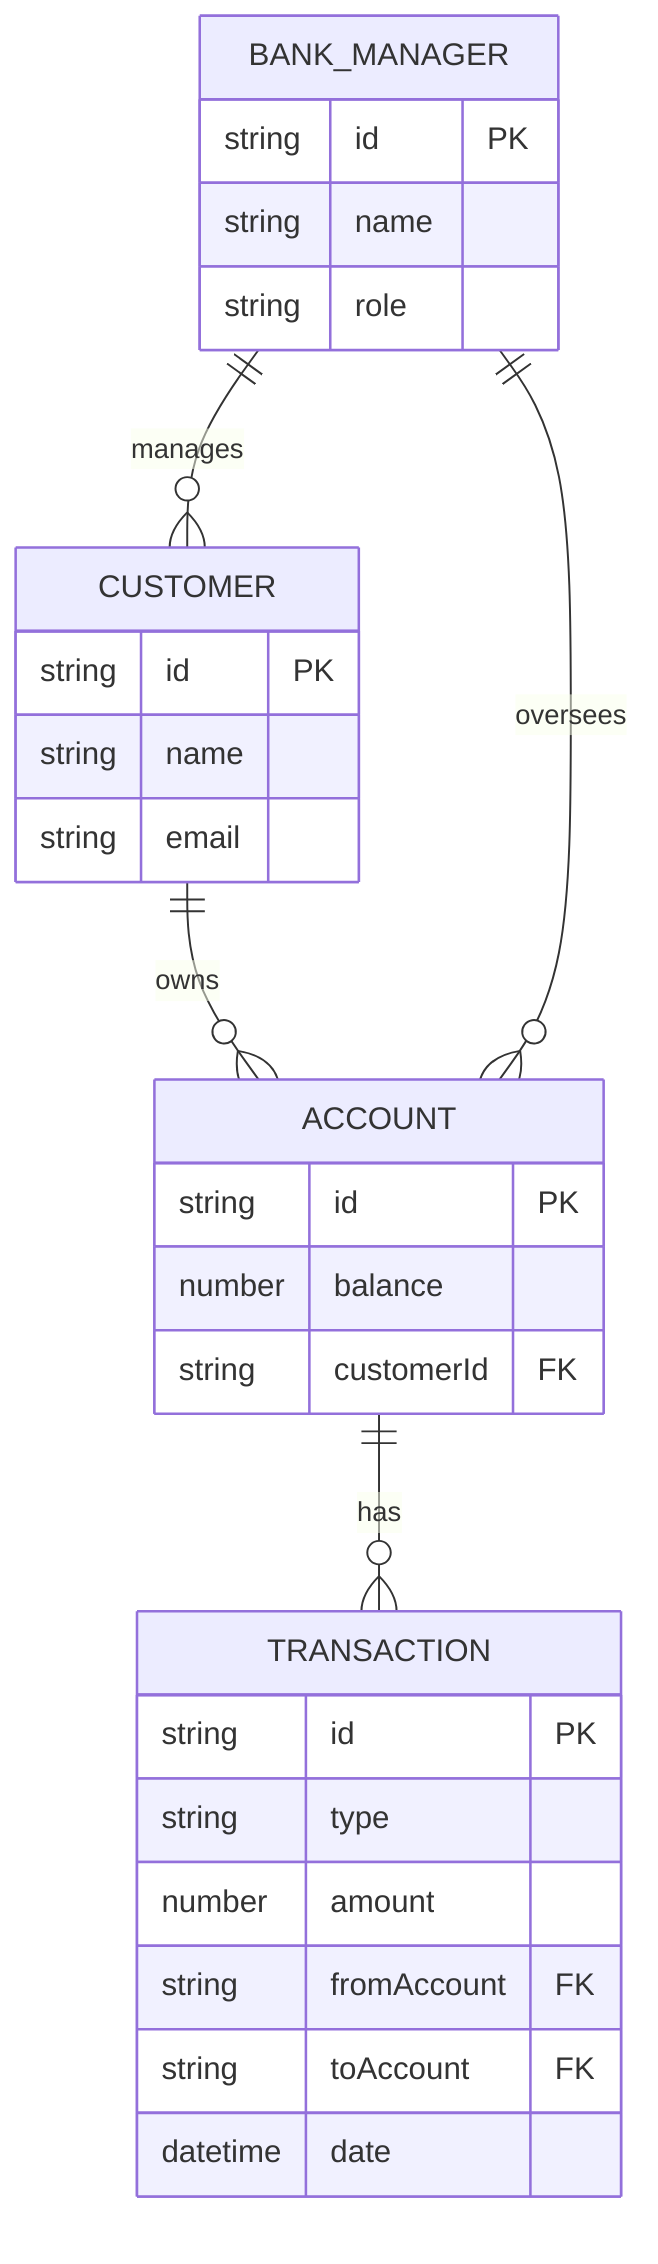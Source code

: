 erDiagram
    CUSTOMER {
        string id PK
        string name
        string email
    }
    
    ACCOUNT {
        string id PK
        number balance
        string customerId FK
    }
    
    TRANSACTION {
        string id PK
        string type
        number amount
        string fromAccount FK
        string toAccount FK
        datetime date
    }
    
    BANK_MANAGER {
        string id PK
        string name
        string role
    }
    
    CUSTOMER ||--o{ ACCOUNT : "owns"
    ACCOUNT ||--o{ TRANSACTION : "has"
    BANK_MANAGER ||--o{ CUSTOMER : "manages"
    BANK_MANAGER ||--o{ ACCOUNT : "oversees"